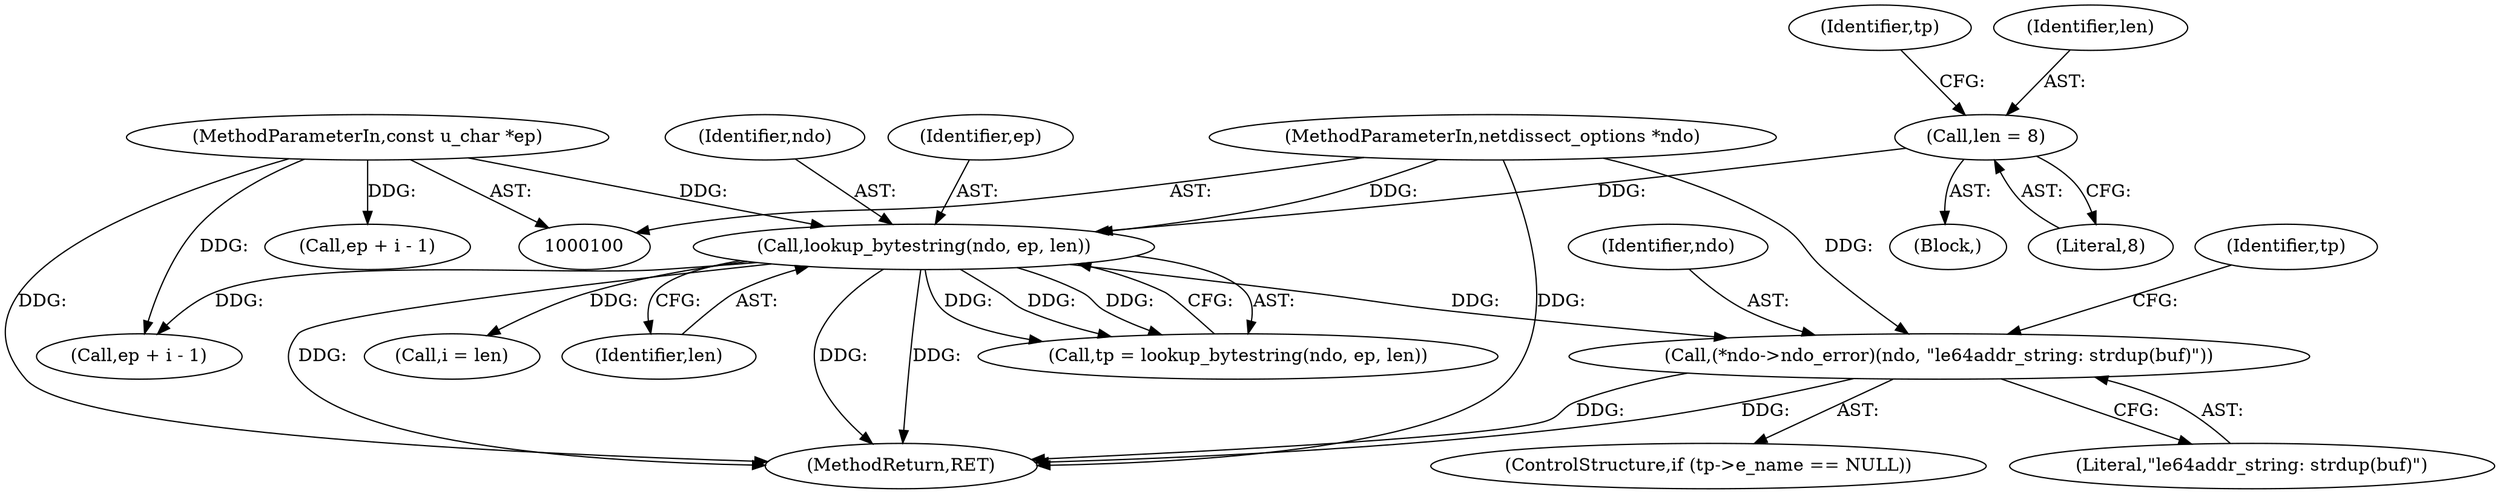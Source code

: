 digraph "0_tcpdump_730fc35968c5433b9e2a829779057f4f9495dc51@pointer" {
"1000190" [label="(Call,(*ndo->ndo_error)(ndo, \"le64addr_string: strdup(buf)\"))"];
"1000114" [label="(Call,lookup_bytestring(ndo, ep, len))"];
"1000101" [label="(MethodParameterIn,netdissect_options *ndo)"];
"1000102" [label="(MethodParameterIn,const u_char *ep)"];
"1000105" [label="(Call,len = 8)"];
"1000101" [label="(MethodParameterIn,netdissect_options *ndo)"];
"1000195" [label="(Identifier,tp)"];
"1000190" [label="(Call,(*ndo->ndo_error)(ndo, \"le64addr_string: strdup(buf)\"))"];
"1000112" [label="(Call,tp = lookup_bytestring(ndo, ep, len))"];
"1000117" [label="(Identifier,len)"];
"1000113" [label="(Identifier,tp)"];
"1000192" [label="(Literal,\"le64addr_string: strdup(buf)\")"];
"1000161" [label="(Call,ep + i - 1)"];
"1000107" [label="(Literal,8)"];
"1000116" [label="(Identifier,ep)"];
"1000115" [label="(Identifier,ndo)"];
"1000114" [label="(Call,lookup_bytestring(ndo, ep, len))"];
"1000106" [label="(Identifier,len)"];
"1000105" [label="(Call,len = 8)"];
"1000184" [label="(ControlStructure,if (tp->e_name == NULL))"];
"1000191" [label="(Identifier,ndo)"];
"1000103" [label="(Block,)"];
"1000130" [label="(Call,i = len)"];
"1000147" [label="(Call,ep + i - 1)"];
"1000102" [label="(MethodParameterIn,const u_char *ep)"];
"1000197" [label="(MethodReturn,RET)"];
"1000190" -> "1000184"  [label="AST: "];
"1000190" -> "1000192"  [label="CFG: "];
"1000191" -> "1000190"  [label="AST: "];
"1000192" -> "1000190"  [label="AST: "];
"1000195" -> "1000190"  [label="CFG: "];
"1000190" -> "1000197"  [label="DDG: "];
"1000190" -> "1000197"  [label="DDG: "];
"1000114" -> "1000190"  [label="DDG: "];
"1000101" -> "1000190"  [label="DDG: "];
"1000114" -> "1000112"  [label="AST: "];
"1000114" -> "1000117"  [label="CFG: "];
"1000115" -> "1000114"  [label="AST: "];
"1000116" -> "1000114"  [label="AST: "];
"1000117" -> "1000114"  [label="AST: "];
"1000112" -> "1000114"  [label="CFG: "];
"1000114" -> "1000197"  [label="DDG: "];
"1000114" -> "1000197"  [label="DDG: "];
"1000114" -> "1000197"  [label="DDG: "];
"1000114" -> "1000112"  [label="DDG: "];
"1000114" -> "1000112"  [label="DDG: "];
"1000114" -> "1000112"  [label="DDG: "];
"1000101" -> "1000114"  [label="DDG: "];
"1000102" -> "1000114"  [label="DDG: "];
"1000105" -> "1000114"  [label="DDG: "];
"1000114" -> "1000130"  [label="DDG: "];
"1000114" -> "1000147"  [label="DDG: "];
"1000101" -> "1000100"  [label="AST: "];
"1000101" -> "1000197"  [label="DDG: "];
"1000102" -> "1000100"  [label="AST: "];
"1000102" -> "1000197"  [label="DDG: "];
"1000102" -> "1000147"  [label="DDG: "];
"1000102" -> "1000161"  [label="DDG: "];
"1000105" -> "1000103"  [label="AST: "];
"1000105" -> "1000107"  [label="CFG: "];
"1000106" -> "1000105"  [label="AST: "];
"1000107" -> "1000105"  [label="AST: "];
"1000113" -> "1000105"  [label="CFG: "];
}
